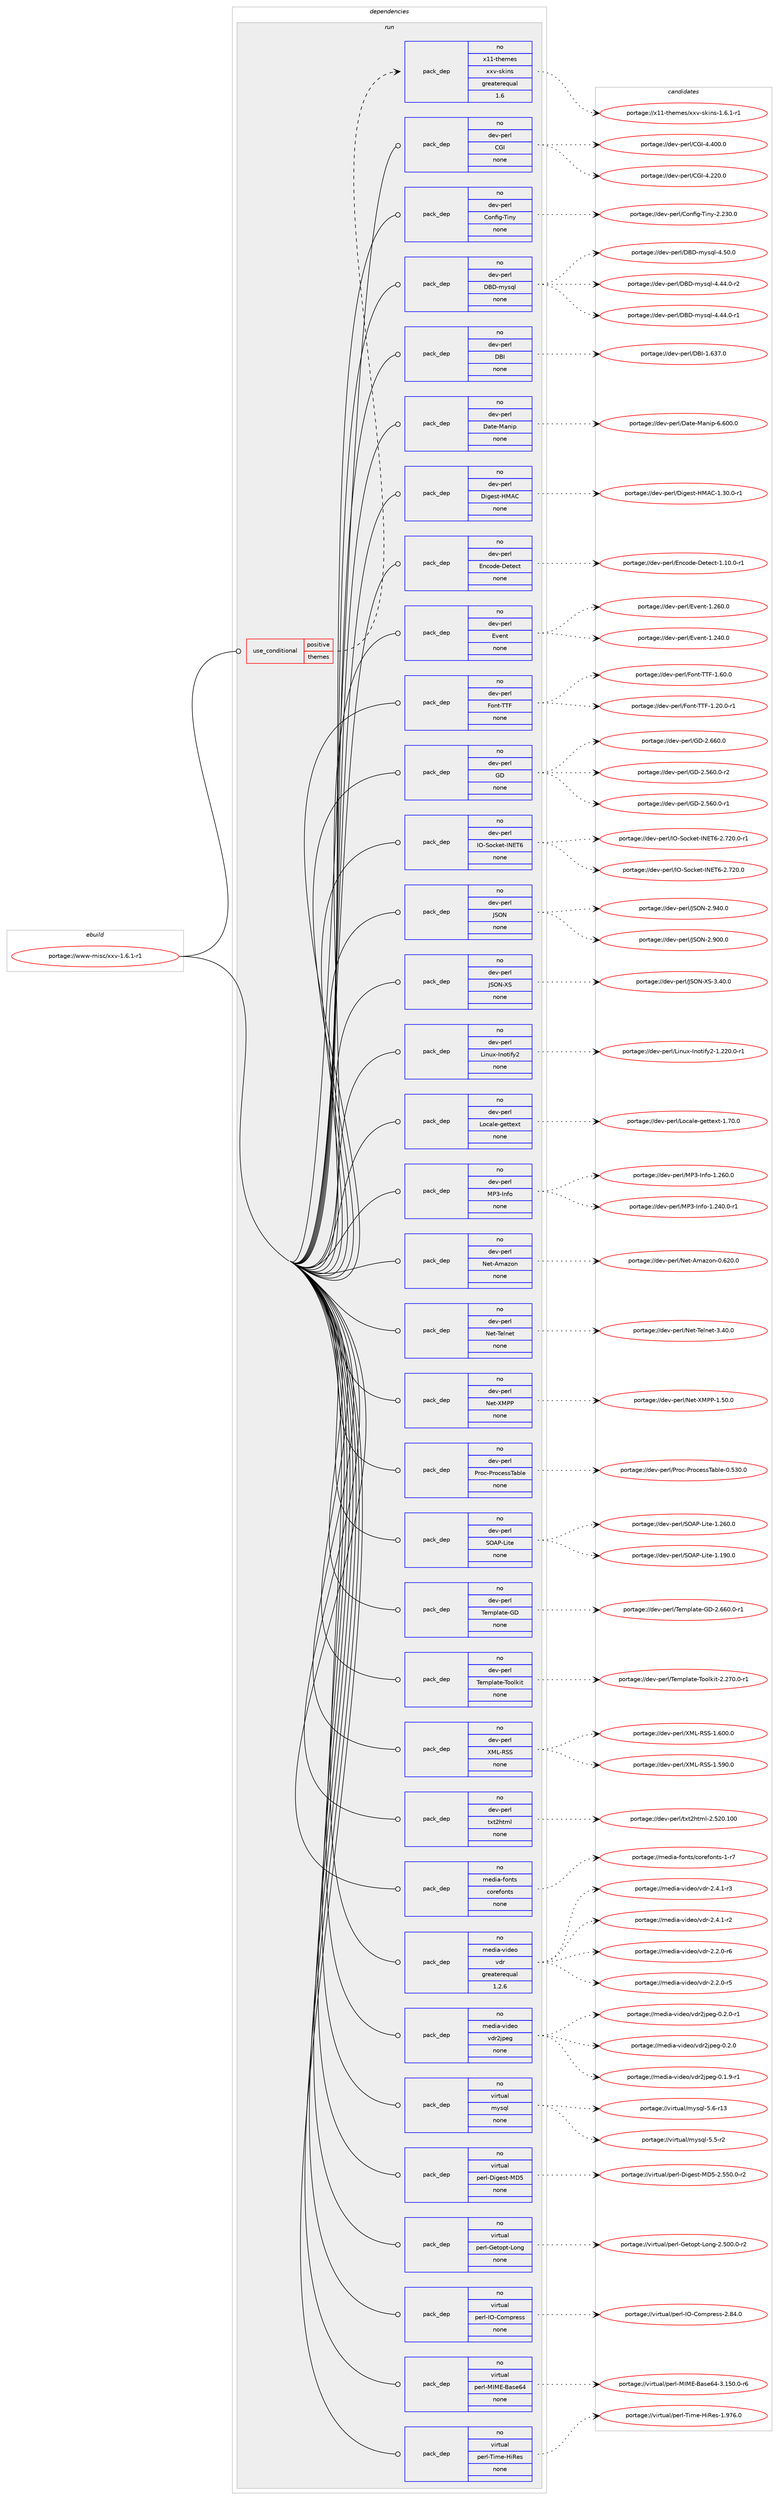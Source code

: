 digraph prolog {

# *************
# Graph options
# *************

newrank=true;
concentrate=true;
compound=true;
graph [rankdir=LR,fontname=Helvetica,fontsize=10,ranksep=1.5];#, ranksep=2.5, nodesep=0.2];
edge  [arrowhead=vee];
node  [fontname=Helvetica,fontsize=10];

# **********
# The ebuild
# **********

subgraph cluster_leftcol {
color=gray;
rank=same;
label=<<i>ebuild</i>>;
id [label="portage://www-misc/xxv-1.6.1-r1", color=red, width=4, href="../www-misc/xxv-1.6.1-r1.svg"];
}

# ****************
# The dependencies
# ****************

subgraph cluster_midcol {
color=gray;
label=<<i>dependencies</i>>;
subgraph cluster_compile {
fillcolor="#eeeeee";
style=filled;
label=<<i>compile</i>>;
}
subgraph cluster_compileandrun {
fillcolor="#eeeeee";
style=filled;
label=<<i>compile and run</i>>;
}
subgraph cluster_run {
fillcolor="#eeeeee";
style=filled;
label=<<i>run</i>>;
subgraph cond747 {
dependency6071 [label=<<TABLE BORDER="0" CELLBORDER="1" CELLSPACING="0" CELLPADDING="4"><TR><TD ROWSPAN="3" CELLPADDING="10">use_conditional</TD></TR><TR><TD>positive</TD></TR><TR><TD>themes</TD></TR></TABLE>>, shape=none, color=red];
subgraph pack5288 {
dependency6072 [label=<<TABLE BORDER="0" CELLBORDER="1" CELLSPACING="0" CELLPADDING="4" WIDTH="220"><TR><TD ROWSPAN="6" CELLPADDING="30">pack_dep</TD></TR><TR><TD WIDTH="110">no</TD></TR><TR><TD>x11-themes</TD></TR><TR><TD>xxv-skins</TD></TR><TR><TD>greaterequal</TD></TR><TR><TD>1.6</TD></TR></TABLE>>, shape=none, color=blue];
}
dependency6071:e -> dependency6072:w [weight=20,style="dashed",arrowhead="vee"];
}
id:e -> dependency6071:w [weight=20,style="solid",arrowhead="odot"];
subgraph pack5289 {
dependency6073 [label=<<TABLE BORDER="0" CELLBORDER="1" CELLSPACING="0" CELLPADDING="4" WIDTH="220"><TR><TD ROWSPAN="6" CELLPADDING="30">pack_dep</TD></TR><TR><TD WIDTH="110">no</TD></TR><TR><TD>dev-perl</TD></TR><TR><TD>CGI</TD></TR><TR><TD>none</TD></TR><TR><TD></TD></TR></TABLE>>, shape=none, color=blue];
}
id:e -> dependency6073:w [weight=20,style="solid",arrowhead="odot"];
subgraph pack5290 {
dependency6074 [label=<<TABLE BORDER="0" CELLBORDER="1" CELLSPACING="0" CELLPADDING="4" WIDTH="220"><TR><TD ROWSPAN="6" CELLPADDING="30">pack_dep</TD></TR><TR><TD WIDTH="110">no</TD></TR><TR><TD>dev-perl</TD></TR><TR><TD>Config-Tiny</TD></TR><TR><TD>none</TD></TR><TR><TD></TD></TR></TABLE>>, shape=none, color=blue];
}
id:e -> dependency6074:w [weight=20,style="solid",arrowhead="odot"];
subgraph pack5291 {
dependency6075 [label=<<TABLE BORDER="0" CELLBORDER="1" CELLSPACING="0" CELLPADDING="4" WIDTH="220"><TR><TD ROWSPAN="6" CELLPADDING="30">pack_dep</TD></TR><TR><TD WIDTH="110">no</TD></TR><TR><TD>dev-perl</TD></TR><TR><TD>DBD-mysql</TD></TR><TR><TD>none</TD></TR><TR><TD></TD></TR></TABLE>>, shape=none, color=blue];
}
id:e -> dependency6075:w [weight=20,style="solid",arrowhead="odot"];
subgraph pack5292 {
dependency6076 [label=<<TABLE BORDER="0" CELLBORDER="1" CELLSPACING="0" CELLPADDING="4" WIDTH="220"><TR><TD ROWSPAN="6" CELLPADDING="30">pack_dep</TD></TR><TR><TD WIDTH="110">no</TD></TR><TR><TD>dev-perl</TD></TR><TR><TD>DBI</TD></TR><TR><TD>none</TD></TR><TR><TD></TD></TR></TABLE>>, shape=none, color=blue];
}
id:e -> dependency6076:w [weight=20,style="solid",arrowhead="odot"];
subgraph pack5293 {
dependency6077 [label=<<TABLE BORDER="0" CELLBORDER="1" CELLSPACING="0" CELLPADDING="4" WIDTH="220"><TR><TD ROWSPAN="6" CELLPADDING="30">pack_dep</TD></TR><TR><TD WIDTH="110">no</TD></TR><TR><TD>dev-perl</TD></TR><TR><TD>Date-Manip</TD></TR><TR><TD>none</TD></TR><TR><TD></TD></TR></TABLE>>, shape=none, color=blue];
}
id:e -> dependency6077:w [weight=20,style="solid",arrowhead="odot"];
subgraph pack5294 {
dependency6078 [label=<<TABLE BORDER="0" CELLBORDER="1" CELLSPACING="0" CELLPADDING="4" WIDTH="220"><TR><TD ROWSPAN="6" CELLPADDING="30">pack_dep</TD></TR><TR><TD WIDTH="110">no</TD></TR><TR><TD>dev-perl</TD></TR><TR><TD>Digest-HMAC</TD></TR><TR><TD>none</TD></TR><TR><TD></TD></TR></TABLE>>, shape=none, color=blue];
}
id:e -> dependency6078:w [weight=20,style="solid",arrowhead="odot"];
subgraph pack5295 {
dependency6079 [label=<<TABLE BORDER="0" CELLBORDER="1" CELLSPACING="0" CELLPADDING="4" WIDTH="220"><TR><TD ROWSPAN="6" CELLPADDING="30">pack_dep</TD></TR><TR><TD WIDTH="110">no</TD></TR><TR><TD>dev-perl</TD></TR><TR><TD>Encode-Detect</TD></TR><TR><TD>none</TD></TR><TR><TD></TD></TR></TABLE>>, shape=none, color=blue];
}
id:e -> dependency6079:w [weight=20,style="solid",arrowhead="odot"];
subgraph pack5296 {
dependency6080 [label=<<TABLE BORDER="0" CELLBORDER="1" CELLSPACING="0" CELLPADDING="4" WIDTH="220"><TR><TD ROWSPAN="6" CELLPADDING="30">pack_dep</TD></TR><TR><TD WIDTH="110">no</TD></TR><TR><TD>dev-perl</TD></TR><TR><TD>Event</TD></TR><TR><TD>none</TD></TR><TR><TD></TD></TR></TABLE>>, shape=none, color=blue];
}
id:e -> dependency6080:w [weight=20,style="solid",arrowhead="odot"];
subgraph pack5297 {
dependency6081 [label=<<TABLE BORDER="0" CELLBORDER="1" CELLSPACING="0" CELLPADDING="4" WIDTH="220"><TR><TD ROWSPAN="6" CELLPADDING="30">pack_dep</TD></TR><TR><TD WIDTH="110">no</TD></TR><TR><TD>dev-perl</TD></TR><TR><TD>Font-TTF</TD></TR><TR><TD>none</TD></TR><TR><TD></TD></TR></TABLE>>, shape=none, color=blue];
}
id:e -> dependency6081:w [weight=20,style="solid",arrowhead="odot"];
subgraph pack5298 {
dependency6082 [label=<<TABLE BORDER="0" CELLBORDER="1" CELLSPACING="0" CELLPADDING="4" WIDTH="220"><TR><TD ROWSPAN="6" CELLPADDING="30">pack_dep</TD></TR><TR><TD WIDTH="110">no</TD></TR><TR><TD>dev-perl</TD></TR><TR><TD>GD</TD></TR><TR><TD>none</TD></TR><TR><TD></TD></TR></TABLE>>, shape=none, color=blue];
}
id:e -> dependency6082:w [weight=20,style="solid",arrowhead="odot"];
subgraph pack5299 {
dependency6083 [label=<<TABLE BORDER="0" CELLBORDER="1" CELLSPACING="0" CELLPADDING="4" WIDTH="220"><TR><TD ROWSPAN="6" CELLPADDING="30">pack_dep</TD></TR><TR><TD WIDTH="110">no</TD></TR><TR><TD>dev-perl</TD></TR><TR><TD>IO-Socket-INET6</TD></TR><TR><TD>none</TD></TR><TR><TD></TD></TR></TABLE>>, shape=none, color=blue];
}
id:e -> dependency6083:w [weight=20,style="solid",arrowhead="odot"];
subgraph pack5300 {
dependency6084 [label=<<TABLE BORDER="0" CELLBORDER="1" CELLSPACING="0" CELLPADDING="4" WIDTH="220"><TR><TD ROWSPAN="6" CELLPADDING="30">pack_dep</TD></TR><TR><TD WIDTH="110">no</TD></TR><TR><TD>dev-perl</TD></TR><TR><TD>JSON</TD></TR><TR><TD>none</TD></TR><TR><TD></TD></TR></TABLE>>, shape=none, color=blue];
}
id:e -> dependency6084:w [weight=20,style="solid",arrowhead="odot"];
subgraph pack5301 {
dependency6085 [label=<<TABLE BORDER="0" CELLBORDER="1" CELLSPACING="0" CELLPADDING="4" WIDTH="220"><TR><TD ROWSPAN="6" CELLPADDING="30">pack_dep</TD></TR><TR><TD WIDTH="110">no</TD></TR><TR><TD>dev-perl</TD></TR><TR><TD>JSON-XS</TD></TR><TR><TD>none</TD></TR><TR><TD></TD></TR></TABLE>>, shape=none, color=blue];
}
id:e -> dependency6085:w [weight=20,style="solid",arrowhead="odot"];
subgraph pack5302 {
dependency6086 [label=<<TABLE BORDER="0" CELLBORDER="1" CELLSPACING="0" CELLPADDING="4" WIDTH="220"><TR><TD ROWSPAN="6" CELLPADDING="30">pack_dep</TD></TR><TR><TD WIDTH="110">no</TD></TR><TR><TD>dev-perl</TD></TR><TR><TD>Linux-Inotify2</TD></TR><TR><TD>none</TD></TR><TR><TD></TD></TR></TABLE>>, shape=none, color=blue];
}
id:e -> dependency6086:w [weight=20,style="solid",arrowhead="odot"];
subgraph pack5303 {
dependency6087 [label=<<TABLE BORDER="0" CELLBORDER="1" CELLSPACING="0" CELLPADDING="4" WIDTH="220"><TR><TD ROWSPAN="6" CELLPADDING="30">pack_dep</TD></TR><TR><TD WIDTH="110">no</TD></TR><TR><TD>dev-perl</TD></TR><TR><TD>Locale-gettext</TD></TR><TR><TD>none</TD></TR><TR><TD></TD></TR></TABLE>>, shape=none, color=blue];
}
id:e -> dependency6087:w [weight=20,style="solid",arrowhead="odot"];
subgraph pack5304 {
dependency6088 [label=<<TABLE BORDER="0" CELLBORDER="1" CELLSPACING="0" CELLPADDING="4" WIDTH="220"><TR><TD ROWSPAN="6" CELLPADDING="30">pack_dep</TD></TR><TR><TD WIDTH="110">no</TD></TR><TR><TD>dev-perl</TD></TR><TR><TD>MP3-Info</TD></TR><TR><TD>none</TD></TR><TR><TD></TD></TR></TABLE>>, shape=none, color=blue];
}
id:e -> dependency6088:w [weight=20,style="solid",arrowhead="odot"];
subgraph pack5305 {
dependency6089 [label=<<TABLE BORDER="0" CELLBORDER="1" CELLSPACING="0" CELLPADDING="4" WIDTH="220"><TR><TD ROWSPAN="6" CELLPADDING="30">pack_dep</TD></TR><TR><TD WIDTH="110">no</TD></TR><TR><TD>dev-perl</TD></TR><TR><TD>Net-Amazon</TD></TR><TR><TD>none</TD></TR><TR><TD></TD></TR></TABLE>>, shape=none, color=blue];
}
id:e -> dependency6089:w [weight=20,style="solid",arrowhead="odot"];
subgraph pack5306 {
dependency6090 [label=<<TABLE BORDER="0" CELLBORDER="1" CELLSPACING="0" CELLPADDING="4" WIDTH="220"><TR><TD ROWSPAN="6" CELLPADDING="30">pack_dep</TD></TR><TR><TD WIDTH="110">no</TD></TR><TR><TD>dev-perl</TD></TR><TR><TD>Net-Telnet</TD></TR><TR><TD>none</TD></TR><TR><TD></TD></TR></TABLE>>, shape=none, color=blue];
}
id:e -> dependency6090:w [weight=20,style="solid",arrowhead="odot"];
subgraph pack5307 {
dependency6091 [label=<<TABLE BORDER="0" CELLBORDER="1" CELLSPACING="0" CELLPADDING="4" WIDTH="220"><TR><TD ROWSPAN="6" CELLPADDING="30">pack_dep</TD></TR><TR><TD WIDTH="110">no</TD></TR><TR><TD>dev-perl</TD></TR><TR><TD>Net-XMPP</TD></TR><TR><TD>none</TD></TR><TR><TD></TD></TR></TABLE>>, shape=none, color=blue];
}
id:e -> dependency6091:w [weight=20,style="solid",arrowhead="odot"];
subgraph pack5308 {
dependency6092 [label=<<TABLE BORDER="0" CELLBORDER="1" CELLSPACING="0" CELLPADDING="4" WIDTH="220"><TR><TD ROWSPAN="6" CELLPADDING="30">pack_dep</TD></TR><TR><TD WIDTH="110">no</TD></TR><TR><TD>dev-perl</TD></TR><TR><TD>Proc-ProcessTable</TD></TR><TR><TD>none</TD></TR><TR><TD></TD></TR></TABLE>>, shape=none, color=blue];
}
id:e -> dependency6092:w [weight=20,style="solid",arrowhead="odot"];
subgraph pack5309 {
dependency6093 [label=<<TABLE BORDER="0" CELLBORDER="1" CELLSPACING="0" CELLPADDING="4" WIDTH="220"><TR><TD ROWSPAN="6" CELLPADDING="30">pack_dep</TD></TR><TR><TD WIDTH="110">no</TD></TR><TR><TD>dev-perl</TD></TR><TR><TD>SOAP-Lite</TD></TR><TR><TD>none</TD></TR><TR><TD></TD></TR></TABLE>>, shape=none, color=blue];
}
id:e -> dependency6093:w [weight=20,style="solid",arrowhead="odot"];
subgraph pack5310 {
dependency6094 [label=<<TABLE BORDER="0" CELLBORDER="1" CELLSPACING="0" CELLPADDING="4" WIDTH="220"><TR><TD ROWSPAN="6" CELLPADDING="30">pack_dep</TD></TR><TR><TD WIDTH="110">no</TD></TR><TR><TD>dev-perl</TD></TR><TR><TD>Template-GD</TD></TR><TR><TD>none</TD></TR><TR><TD></TD></TR></TABLE>>, shape=none, color=blue];
}
id:e -> dependency6094:w [weight=20,style="solid",arrowhead="odot"];
subgraph pack5311 {
dependency6095 [label=<<TABLE BORDER="0" CELLBORDER="1" CELLSPACING="0" CELLPADDING="4" WIDTH="220"><TR><TD ROWSPAN="6" CELLPADDING="30">pack_dep</TD></TR><TR><TD WIDTH="110">no</TD></TR><TR><TD>dev-perl</TD></TR><TR><TD>Template-Toolkit</TD></TR><TR><TD>none</TD></TR><TR><TD></TD></TR></TABLE>>, shape=none, color=blue];
}
id:e -> dependency6095:w [weight=20,style="solid",arrowhead="odot"];
subgraph pack5312 {
dependency6096 [label=<<TABLE BORDER="0" CELLBORDER="1" CELLSPACING="0" CELLPADDING="4" WIDTH="220"><TR><TD ROWSPAN="6" CELLPADDING="30">pack_dep</TD></TR><TR><TD WIDTH="110">no</TD></TR><TR><TD>dev-perl</TD></TR><TR><TD>XML-RSS</TD></TR><TR><TD>none</TD></TR><TR><TD></TD></TR></TABLE>>, shape=none, color=blue];
}
id:e -> dependency6096:w [weight=20,style="solid",arrowhead="odot"];
subgraph pack5313 {
dependency6097 [label=<<TABLE BORDER="0" CELLBORDER="1" CELLSPACING="0" CELLPADDING="4" WIDTH="220"><TR><TD ROWSPAN="6" CELLPADDING="30">pack_dep</TD></TR><TR><TD WIDTH="110">no</TD></TR><TR><TD>dev-perl</TD></TR><TR><TD>txt2html</TD></TR><TR><TD>none</TD></TR><TR><TD></TD></TR></TABLE>>, shape=none, color=blue];
}
id:e -> dependency6097:w [weight=20,style="solid",arrowhead="odot"];
subgraph pack5314 {
dependency6098 [label=<<TABLE BORDER="0" CELLBORDER="1" CELLSPACING="0" CELLPADDING="4" WIDTH="220"><TR><TD ROWSPAN="6" CELLPADDING="30">pack_dep</TD></TR><TR><TD WIDTH="110">no</TD></TR><TR><TD>media-fonts</TD></TR><TR><TD>corefonts</TD></TR><TR><TD>none</TD></TR><TR><TD></TD></TR></TABLE>>, shape=none, color=blue];
}
id:e -> dependency6098:w [weight=20,style="solid",arrowhead="odot"];
subgraph pack5315 {
dependency6099 [label=<<TABLE BORDER="0" CELLBORDER="1" CELLSPACING="0" CELLPADDING="4" WIDTH="220"><TR><TD ROWSPAN="6" CELLPADDING="30">pack_dep</TD></TR><TR><TD WIDTH="110">no</TD></TR><TR><TD>media-video</TD></TR><TR><TD>vdr</TD></TR><TR><TD>greaterequal</TD></TR><TR><TD>1.2.6</TD></TR></TABLE>>, shape=none, color=blue];
}
id:e -> dependency6099:w [weight=20,style="solid",arrowhead="odot"];
subgraph pack5316 {
dependency6100 [label=<<TABLE BORDER="0" CELLBORDER="1" CELLSPACING="0" CELLPADDING="4" WIDTH="220"><TR><TD ROWSPAN="6" CELLPADDING="30">pack_dep</TD></TR><TR><TD WIDTH="110">no</TD></TR><TR><TD>media-video</TD></TR><TR><TD>vdr2jpeg</TD></TR><TR><TD>none</TD></TR><TR><TD></TD></TR></TABLE>>, shape=none, color=blue];
}
id:e -> dependency6100:w [weight=20,style="solid",arrowhead="odot"];
subgraph pack5317 {
dependency6101 [label=<<TABLE BORDER="0" CELLBORDER="1" CELLSPACING="0" CELLPADDING="4" WIDTH="220"><TR><TD ROWSPAN="6" CELLPADDING="30">pack_dep</TD></TR><TR><TD WIDTH="110">no</TD></TR><TR><TD>virtual</TD></TR><TR><TD>mysql</TD></TR><TR><TD>none</TD></TR><TR><TD></TD></TR></TABLE>>, shape=none, color=blue];
}
id:e -> dependency6101:w [weight=20,style="solid",arrowhead="odot"];
subgraph pack5318 {
dependency6102 [label=<<TABLE BORDER="0" CELLBORDER="1" CELLSPACING="0" CELLPADDING="4" WIDTH="220"><TR><TD ROWSPAN="6" CELLPADDING="30">pack_dep</TD></TR><TR><TD WIDTH="110">no</TD></TR><TR><TD>virtual</TD></TR><TR><TD>perl-Digest-MD5</TD></TR><TR><TD>none</TD></TR><TR><TD></TD></TR></TABLE>>, shape=none, color=blue];
}
id:e -> dependency6102:w [weight=20,style="solid",arrowhead="odot"];
subgraph pack5319 {
dependency6103 [label=<<TABLE BORDER="0" CELLBORDER="1" CELLSPACING="0" CELLPADDING="4" WIDTH="220"><TR><TD ROWSPAN="6" CELLPADDING="30">pack_dep</TD></TR><TR><TD WIDTH="110">no</TD></TR><TR><TD>virtual</TD></TR><TR><TD>perl-Getopt-Long</TD></TR><TR><TD>none</TD></TR><TR><TD></TD></TR></TABLE>>, shape=none, color=blue];
}
id:e -> dependency6103:w [weight=20,style="solid",arrowhead="odot"];
subgraph pack5320 {
dependency6104 [label=<<TABLE BORDER="0" CELLBORDER="1" CELLSPACING="0" CELLPADDING="4" WIDTH="220"><TR><TD ROWSPAN="6" CELLPADDING="30">pack_dep</TD></TR><TR><TD WIDTH="110">no</TD></TR><TR><TD>virtual</TD></TR><TR><TD>perl-IO-Compress</TD></TR><TR><TD>none</TD></TR><TR><TD></TD></TR></TABLE>>, shape=none, color=blue];
}
id:e -> dependency6104:w [weight=20,style="solid",arrowhead="odot"];
subgraph pack5321 {
dependency6105 [label=<<TABLE BORDER="0" CELLBORDER="1" CELLSPACING="0" CELLPADDING="4" WIDTH="220"><TR><TD ROWSPAN="6" CELLPADDING="30">pack_dep</TD></TR><TR><TD WIDTH="110">no</TD></TR><TR><TD>virtual</TD></TR><TR><TD>perl-MIME-Base64</TD></TR><TR><TD>none</TD></TR><TR><TD></TD></TR></TABLE>>, shape=none, color=blue];
}
id:e -> dependency6105:w [weight=20,style="solid",arrowhead="odot"];
subgraph pack5322 {
dependency6106 [label=<<TABLE BORDER="0" CELLBORDER="1" CELLSPACING="0" CELLPADDING="4" WIDTH="220"><TR><TD ROWSPAN="6" CELLPADDING="30">pack_dep</TD></TR><TR><TD WIDTH="110">no</TD></TR><TR><TD>virtual</TD></TR><TR><TD>perl-Time-HiRes</TD></TR><TR><TD>none</TD></TR><TR><TD></TD></TR></TABLE>>, shape=none, color=blue];
}
id:e -> dependency6106:w [weight=20,style="solid",arrowhead="odot"];
}
}

# **************
# The candidates
# **************

subgraph cluster_choices {
rank=same;
color=gray;
label=<<i>candidates</i>>;

subgraph choice5288 {
color=black;
nodesep=1;
choice12049494511610410110910111547120120118451151071051101154549465446494511449 [label="portage://x11-themes/xxv-skins-1.6.1-r1", color=red, width=4,href="../x11-themes/xxv-skins-1.6.1-r1.svg"];
dependency6072:e -> choice12049494511610410110910111547120120118451151071051101154549465446494511449:w [style=dotted,weight="100"];
}
subgraph choice5289 {
color=black;
nodesep=1;
choice10010111845112101114108476771734552465248484648 [label="portage://dev-perl/CGI-4.400.0", color=red, width=4,href="../dev-perl/CGI-4.400.0.svg"];
choice10010111845112101114108476771734552465050484648 [label="portage://dev-perl/CGI-4.220.0", color=red, width=4,href="../dev-perl/CGI-4.220.0.svg"];
dependency6073:e -> choice10010111845112101114108476771734552465248484648:w [style=dotted,weight="100"];
dependency6073:e -> choice10010111845112101114108476771734552465050484648:w [style=dotted,weight="100"];
}
subgraph choice5290 {
color=black;
nodesep=1;
choice10010111845112101114108476711111010210510345841051101214550465051484648 [label="portage://dev-perl/Config-Tiny-2.230.0", color=red, width=4,href="../dev-perl/Config-Tiny-2.230.0.svg"];
dependency6074:e -> choice10010111845112101114108476711111010210510345841051101214550465051484648:w [style=dotted,weight="100"];
}
subgraph choice5291 {
color=black;
nodesep=1;
choice10010111845112101114108476866684510912111511310845524653484648 [label="portage://dev-perl/DBD-mysql-4.50.0", color=red, width=4,href="../dev-perl/DBD-mysql-4.50.0.svg"];
choice100101118451121011141084768666845109121115113108455246525246484511450 [label="portage://dev-perl/DBD-mysql-4.44.0-r2", color=red, width=4,href="../dev-perl/DBD-mysql-4.44.0-r2.svg"];
choice100101118451121011141084768666845109121115113108455246525246484511449 [label="portage://dev-perl/DBD-mysql-4.44.0-r1", color=red, width=4,href="../dev-perl/DBD-mysql-4.44.0-r1.svg"];
dependency6075:e -> choice10010111845112101114108476866684510912111511310845524653484648:w [style=dotted,weight="100"];
dependency6075:e -> choice100101118451121011141084768666845109121115113108455246525246484511450:w [style=dotted,weight="100"];
dependency6075:e -> choice100101118451121011141084768666845109121115113108455246525246484511449:w [style=dotted,weight="100"];
}
subgraph choice5292 {
color=black;
nodesep=1;
choice10010111845112101114108476866734549465451554648 [label="portage://dev-perl/DBI-1.637.0", color=red, width=4,href="../dev-perl/DBI-1.637.0.svg"];
dependency6076:e -> choice10010111845112101114108476866734549465451554648:w [style=dotted,weight="100"];
}
subgraph choice5293 {
color=black;
nodesep=1;
choice100101118451121011141084768971161014577971101051124554465448484648 [label="portage://dev-perl/Date-Manip-6.600.0", color=red, width=4,href="../dev-perl/Date-Manip-6.600.0.svg"];
dependency6077:e -> choice100101118451121011141084768971161014577971101051124554465448484648:w [style=dotted,weight="100"];
}
subgraph choice5294 {
color=black;
nodesep=1;
choice1001011184511210111410847681051031011151164572776567454946514846484511449 [label="portage://dev-perl/Digest-HMAC-1.30.0-r1", color=red, width=4,href="../dev-perl/Digest-HMAC-1.30.0-r1.svg"];
dependency6078:e -> choice1001011184511210111410847681051031011151164572776567454946514846484511449:w [style=dotted,weight="100"];
}
subgraph choice5295 {
color=black;
nodesep=1;
choice10010111845112101114108476911099111100101456810111610199116454946494846484511449 [label="portage://dev-perl/Encode-Detect-1.10.0-r1", color=red, width=4,href="../dev-perl/Encode-Detect-1.10.0-r1.svg"];
dependency6079:e -> choice10010111845112101114108476911099111100101456810111610199116454946494846484511449:w [style=dotted,weight="100"];
}
subgraph choice5296 {
color=black;
nodesep=1;
choice1001011184511210111410847691181011101164549465054484648 [label="portage://dev-perl/Event-1.260.0", color=red, width=4,href="../dev-perl/Event-1.260.0.svg"];
choice1001011184511210111410847691181011101164549465052484648 [label="portage://dev-perl/Event-1.240.0", color=red, width=4,href="../dev-perl/Event-1.240.0.svg"];
dependency6080:e -> choice1001011184511210111410847691181011101164549465054484648:w [style=dotted,weight="100"];
dependency6080:e -> choice1001011184511210111410847691181011101164549465052484648:w [style=dotted,weight="100"];
}
subgraph choice5297 {
color=black;
nodesep=1;
choice1001011184511210111410847701111101164584847045494654484648 [label="portage://dev-perl/Font-TTF-1.60.0", color=red, width=4,href="../dev-perl/Font-TTF-1.60.0.svg"];
choice10010111845112101114108477011111011645848470454946504846484511449 [label="portage://dev-perl/Font-TTF-1.20.0-r1", color=red, width=4,href="../dev-perl/Font-TTF-1.20.0-r1.svg"];
dependency6081:e -> choice1001011184511210111410847701111101164584847045494654484648:w [style=dotted,weight="100"];
dependency6081:e -> choice10010111845112101114108477011111011645848470454946504846484511449:w [style=dotted,weight="100"];
}
subgraph choice5298 {
color=black;
nodesep=1;
choice100101118451121011141084771684550465454484648 [label="portage://dev-perl/GD-2.660.0", color=red, width=4,href="../dev-perl/GD-2.660.0.svg"];
choice1001011184511210111410847716845504653544846484511450 [label="portage://dev-perl/GD-2.560.0-r2", color=red, width=4,href="../dev-perl/GD-2.560.0-r2.svg"];
choice1001011184511210111410847716845504653544846484511449 [label="portage://dev-perl/GD-2.560.0-r1", color=red, width=4,href="../dev-perl/GD-2.560.0-r1.svg"];
dependency6082:e -> choice100101118451121011141084771684550465454484648:w [style=dotted,weight="100"];
dependency6082:e -> choice1001011184511210111410847716845504653544846484511450:w [style=dotted,weight="100"];
dependency6082:e -> choice1001011184511210111410847716845504653544846484511449:w [style=dotted,weight="100"];
}
subgraph choice5299 {
color=black;
nodesep=1;
choice1001011184511210111410847737945831119910710111645737869845445504655504846484511449 [label="portage://dev-perl/IO-Socket-INET6-2.720.0-r1", color=red, width=4,href="../dev-perl/IO-Socket-INET6-2.720.0-r1.svg"];
choice100101118451121011141084773794583111991071011164573786984544550465550484648 [label="portage://dev-perl/IO-Socket-INET6-2.720.0", color=red, width=4,href="../dev-perl/IO-Socket-INET6-2.720.0.svg"];
dependency6083:e -> choice1001011184511210111410847737945831119910710111645737869845445504655504846484511449:w [style=dotted,weight="100"];
dependency6083:e -> choice100101118451121011141084773794583111991071011164573786984544550465550484648:w [style=dotted,weight="100"];
}
subgraph choice5300 {
color=black;
nodesep=1;
choice1001011184511210111410847748379784550465752484648 [label="portage://dev-perl/JSON-2.940.0", color=red, width=4,href="../dev-perl/JSON-2.940.0.svg"];
choice1001011184511210111410847748379784550465748484648 [label="portage://dev-perl/JSON-2.900.0", color=red, width=4,href="../dev-perl/JSON-2.900.0.svg"];
dependency6084:e -> choice1001011184511210111410847748379784550465752484648:w [style=dotted,weight="100"];
dependency6084:e -> choice1001011184511210111410847748379784550465748484648:w [style=dotted,weight="100"];
}
subgraph choice5301 {
color=black;
nodesep=1;
choice10010111845112101114108477483797845888345514652484648 [label="portage://dev-perl/JSON-XS-3.40.0", color=red, width=4,href="../dev-perl/JSON-XS-3.40.0.svg"];
dependency6085:e -> choice10010111845112101114108477483797845888345514652484648:w [style=dotted,weight="100"];
}
subgraph choice5302 {
color=black;
nodesep=1;
choice10010111845112101114108477610511011712045731101111161051021215045494650504846484511449 [label="portage://dev-perl/Linux-Inotify2-1.220.0-r1", color=red, width=4,href="../dev-perl/Linux-Inotify2-1.220.0-r1.svg"];
dependency6086:e -> choice10010111845112101114108477610511011712045731101111161051021215045494650504846484511449:w [style=dotted,weight="100"];
}
subgraph choice5303 {
color=black;
nodesep=1;
choice10010111845112101114108477611199971081014510310111611610112011645494655484648 [label="portage://dev-perl/Locale-gettext-1.70.0", color=red, width=4,href="../dev-perl/Locale-gettext-1.70.0.svg"];
dependency6087:e -> choice10010111845112101114108477611199971081014510310111611610112011645494655484648:w [style=dotted,weight="100"];
}
subgraph choice5304 {
color=black;
nodesep=1;
choice100101118451121011141084777805145731101021114549465054484648 [label="portage://dev-perl/MP3-Info-1.260.0", color=red, width=4,href="../dev-perl/MP3-Info-1.260.0.svg"];
choice1001011184511210111410847778051457311010211145494650524846484511449 [label="portage://dev-perl/MP3-Info-1.240.0-r1", color=red, width=4,href="../dev-perl/MP3-Info-1.240.0-r1.svg"];
dependency6088:e -> choice100101118451121011141084777805145731101021114549465054484648:w [style=dotted,weight="100"];
dependency6088:e -> choice1001011184511210111410847778051457311010211145494650524846484511449:w [style=dotted,weight="100"];
}
subgraph choice5305 {
color=black;
nodesep=1;
choice1001011184511210111410847781011164565109971221111104548465450484648 [label="portage://dev-perl/Net-Amazon-0.620.0", color=red, width=4,href="../dev-perl/Net-Amazon-0.620.0.svg"];
dependency6089:e -> choice1001011184511210111410847781011164565109971221111104548465450484648:w [style=dotted,weight="100"];
}
subgraph choice5306 {
color=black;
nodesep=1;
choice100101118451121011141084778101116458410110811010111645514652484648 [label="portage://dev-perl/Net-Telnet-3.40.0", color=red, width=4,href="../dev-perl/Net-Telnet-3.40.0.svg"];
dependency6090:e -> choice100101118451121011141084778101116458410110811010111645514652484648:w [style=dotted,weight="100"];
}
subgraph choice5307 {
color=black;
nodesep=1;
choice100101118451121011141084778101116458877808045494653484648 [label="portage://dev-perl/Net-XMPP-1.50.0", color=red, width=4,href="../dev-perl/Net-XMPP-1.50.0.svg"];
dependency6091:e -> choice100101118451121011141084778101116458877808045494653484648:w [style=dotted,weight="100"];
}
subgraph choice5308 {
color=black;
nodesep=1;
choice100101118451121011141084780114111994580114111991011151158497981081014548465351484648 [label="portage://dev-perl/Proc-ProcessTable-0.530.0", color=red, width=4,href="../dev-perl/Proc-ProcessTable-0.530.0.svg"];
dependency6092:e -> choice100101118451121011141084780114111994580114111991011151158497981081014548465351484648:w [style=dotted,weight="100"];
}
subgraph choice5309 {
color=black;
nodesep=1;
choice10010111845112101114108478379658045761051161014549465054484648 [label="portage://dev-perl/SOAP-Lite-1.260.0", color=red, width=4,href="../dev-perl/SOAP-Lite-1.260.0.svg"];
choice10010111845112101114108478379658045761051161014549464957484648 [label="portage://dev-perl/SOAP-Lite-1.190.0", color=red, width=4,href="../dev-perl/SOAP-Lite-1.190.0.svg"];
dependency6093:e -> choice10010111845112101114108478379658045761051161014549465054484648:w [style=dotted,weight="100"];
dependency6093:e -> choice10010111845112101114108478379658045761051161014549464957484648:w [style=dotted,weight="100"];
}
subgraph choice5310 {
color=black;
nodesep=1;
choice1001011184511210111410847841011091121089711610145716845504654544846484511449 [label="portage://dev-perl/Template-GD-2.660.0-r1", color=red, width=4,href="../dev-perl/Template-GD-2.660.0-r1.svg"];
dependency6094:e -> choice1001011184511210111410847841011091121089711610145716845504654544846484511449:w [style=dotted,weight="100"];
}
subgraph choice5311 {
color=black;
nodesep=1;
choice10010111845112101114108478410110911210897116101458411111110810710511645504650554846484511449 [label="portage://dev-perl/Template-Toolkit-2.270.0-r1", color=red, width=4,href="../dev-perl/Template-Toolkit-2.270.0-r1.svg"];
dependency6095:e -> choice10010111845112101114108478410110911210897116101458411111110810710511645504650554846484511449:w [style=dotted,weight="100"];
}
subgraph choice5312 {
color=black;
nodesep=1;
choice1001011184511210111410847887776458283834549465448484648 [label="portage://dev-perl/XML-RSS-1.600.0", color=red, width=4,href="../dev-perl/XML-RSS-1.600.0.svg"];
choice1001011184511210111410847887776458283834549465357484648 [label="portage://dev-perl/XML-RSS-1.590.0", color=red, width=4,href="../dev-perl/XML-RSS-1.590.0.svg"];
dependency6096:e -> choice1001011184511210111410847887776458283834549465448484648:w [style=dotted,weight="100"];
dependency6096:e -> choice1001011184511210111410847887776458283834549465357484648:w [style=dotted,weight="100"];
}
subgraph choice5313 {
color=black;
nodesep=1;
choice10010111845112101114108471161201165010411610910845504653504846494848 [label="portage://dev-perl/txt2html-2.520.100", color=red, width=4,href="../dev-perl/txt2html-2.520.100.svg"];
dependency6097:e -> choice10010111845112101114108471161201165010411610910845504653504846494848:w [style=dotted,weight="100"];
}
subgraph choice5314 {
color=black;
nodesep=1;
choice1091011001059745102111110116115479911111410110211111011611545494511455 [label="portage://media-fonts/corefonts-1-r7", color=red, width=4,href="../media-fonts/corefonts-1-r7.svg"];
dependency6098:e -> choice1091011001059745102111110116115479911111410110211111011611545494511455:w [style=dotted,weight="100"];
}
subgraph choice5315 {
color=black;
nodesep=1;
choice1091011001059745118105100101111471181001144550465246494511451 [label="portage://media-video/vdr-2.4.1-r3", color=red, width=4,href="../media-video/vdr-2.4.1-r3.svg"];
choice1091011001059745118105100101111471181001144550465246494511450 [label="portage://media-video/vdr-2.4.1-r2", color=red, width=4,href="../media-video/vdr-2.4.1-r2.svg"];
choice1091011001059745118105100101111471181001144550465046484511454 [label="portage://media-video/vdr-2.2.0-r6", color=red, width=4,href="../media-video/vdr-2.2.0-r6.svg"];
choice1091011001059745118105100101111471181001144550465046484511453 [label="portage://media-video/vdr-2.2.0-r5", color=red, width=4,href="../media-video/vdr-2.2.0-r5.svg"];
dependency6099:e -> choice1091011001059745118105100101111471181001144550465246494511451:w [style=dotted,weight="100"];
dependency6099:e -> choice1091011001059745118105100101111471181001144550465246494511450:w [style=dotted,weight="100"];
dependency6099:e -> choice1091011001059745118105100101111471181001144550465046484511454:w [style=dotted,weight="100"];
dependency6099:e -> choice1091011001059745118105100101111471181001144550465046484511453:w [style=dotted,weight="100"];
}
subgraph choice5316 {
color=black;
nodesep=1;
choice109101100105974511810510010111147118100114501061121011034548465046484511449 [label="portage://media-video/vdr2jpeg-0.2.0-r1", color=red, width=4,href="../media-video/vdr2jpeg-0.2.0-r1.svg"];
choice10910110010597451181051001011114711810011450106112101103454846504648 [label="portage://media-video/vdr2jpeg-0.2.0", color=red, width=4,href="../media-video/vdr2jpeg-0.2.0.svg"];
choice109101100105974511810510010111147118100114501061121011034548464946574511449 [label="portage://media-video/vdr2jpeg-0.1.9-r1", color=red, width=4,href="../media-video/vdr2jpeg-0.1.9-r1.svg"];
dependency6100:e -> choice109101100105974511810510010111147118100114501061121011034548465046484511449:w [style=dotted,weight="100"];
dependency6100:e -> choice10910110010597451181051001011114711810011450106112101103454846504648:w [style=dotted,weight="100"];
dependency6100:e -> choice109101100105974511810510010111147118100114501061121011034548464946574511449:w [style=dotted,weight="100"];
}
subgraph choice5317 {
color=black;
nodesep=1;
choice118105114116117971084710912111511310845534654451144951 [label="portage://virtual/mysql-5.6-r13", color=red, width=4,href="../virtual/mysql-5.6-r13.svg"];
choice1181051141161179710847109121115113108455346534511450 [label="portage://virtual/mysql-5.5-r2", color=red, width=4,href="../virtual/mysql-5.5-r2.svg"];
dependency6101:e -> choice118105114116117971084710912111511310845534654451144951:w [style=dotted,weight="100"];
dependency6101:e -> choice1181051141161179710847109121115113108455346534511450:w [style=dotted,weight="100"];
}
subgraph choice5318 {
color=black;
nodesep=1;
choice118105114116117971084711210111410845681051031011151164577685345504653534846484511450 [label="portage://virtual/perl-Digest-MD5-2.550.0-r2", color=red, width=4,href="../virtual/perl-Digest-MD5-2.550.0-r2.svg"];
dependency6102:e -> choice118105114116117971084711210111410845681051031011151164577685345504653534846484511450:w [style=dotted,weight="100"];
}
subgraph choice5319 {
color=black;
nodesep=1;
choice11810511411611797108471121011141084571101116111112116457611111010345504653484846484511450 [label="portage://virtual/perl-Getopt-Long-2.500.0-r2", color=red, width=4,href="../virtual/perl-Getopt-Long-2.500.0-r2.svg"];
dependency6103:e -> choice11810511411611797108471121011141084571101116111112116457611111010345504653484846484511450:w [style=dotted,weight="100"];
}
subgraph choice5320 {
color=black;
nodesep=1;
choice1181051141161179710847112101114108457379456711110911211410111511545504656524648 [label="portage://virtual/perl-IO-Compress-2.84.0", color=red, width=4,href="../virtual/perl-IO-Compress-2.84.0.svg"];
dependency6104:e -> choice1181051141161179710847112101114108457379456711110911211410111511545504656524648:w [style=dotted,weight="100"];
}
subgraph choice5321 {
color=black;
nodesep=1;
choice11810511411611797108471121011141084577737769456697115101545245514649534846484511454 [label="portage://virtual/perl-MIME-Base64-3.150.0-r6", color=red, width=4,href="../virtual/perl-MIME-Base64-3.150.0-r6.svg"];
dependency6105:e -> choice11810511411611797108471121011141084577737769456697115101545245514649534846484511454:w [style=dotted,weight="100"];
}
subgraph choice5322 {
color=black;
nodesep=1;
choice118105114116117971084711210111410845841051091014572105821011154549465755544648 [label="portage://virtual/perl-Time-HiRes-1.976.0", color=red, width=4,href="../virtual/perl-Time-HiRes-1.976.0.svg"];
dependency6106:e -> choice118105114116117971084711210111410845841051091014572105821011154549465755544648:w [style=dotted,weight="100"];
}
}

}
